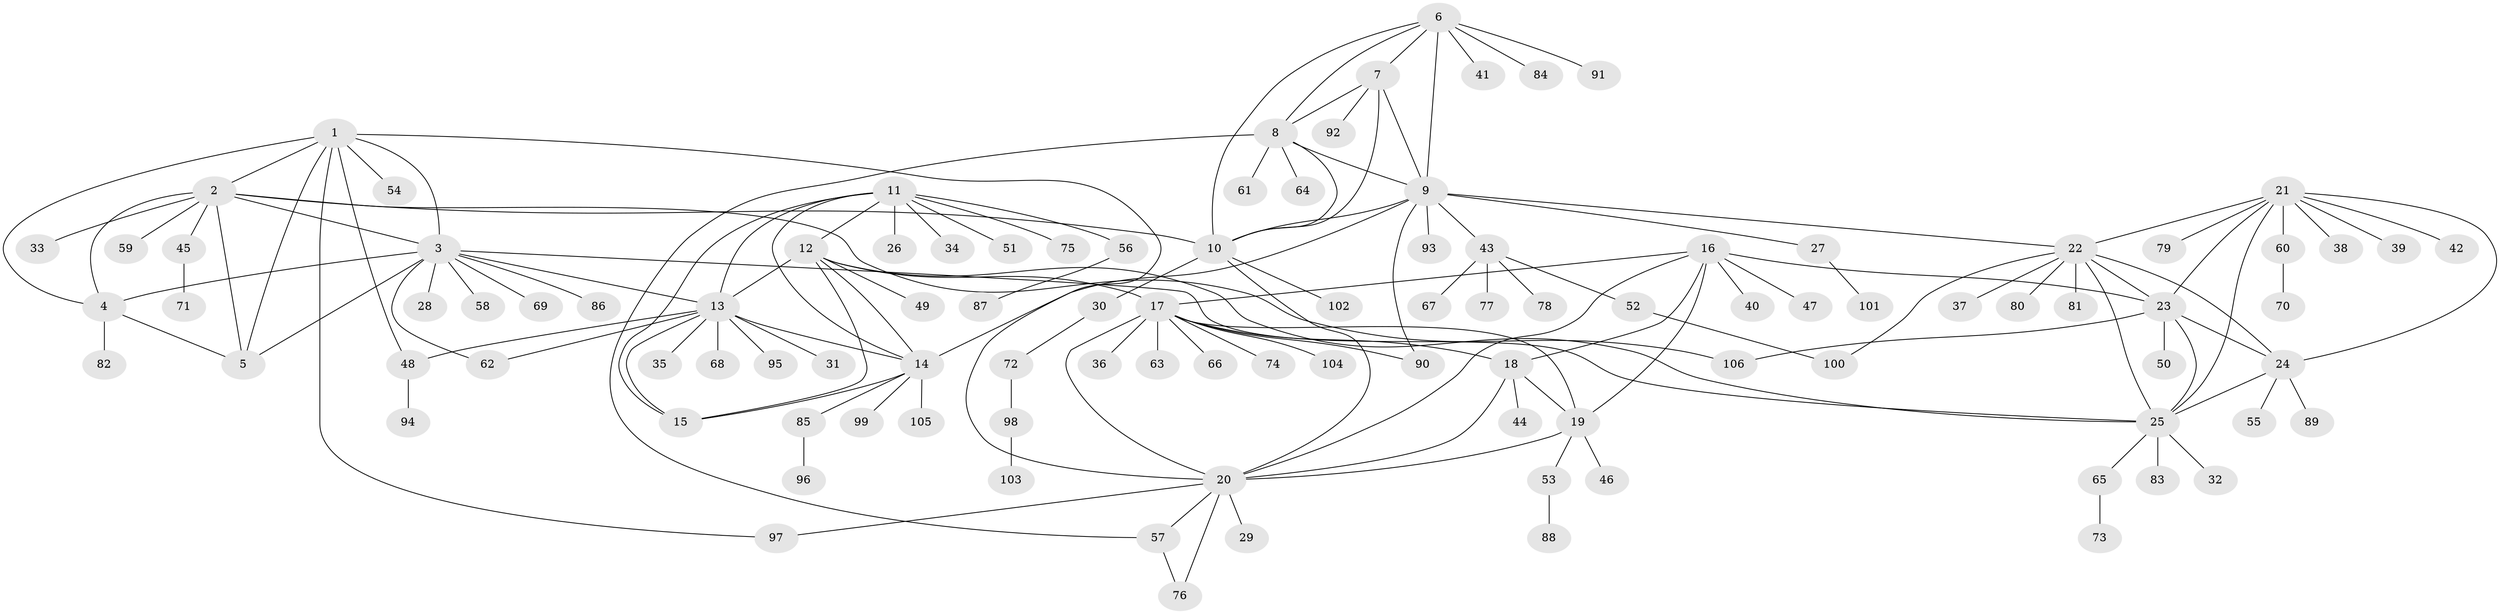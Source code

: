 // coarse degree distribution, {7: 0.03125, 1: 0.515625, 8: 0.078125, 4: 0.03125, 5: 0.078125, 6: 0.09375, 2: 0.125, 3: 0.015625, 9: 0.015625, 10: 0.015625}
// Generated by graph-tools (version 1.1) at 2025/37/03/04/25 23:37:45]
// undirected, 106 vertices, 149 edges
graph export_dot {
  node [color=gray90,style=filled];
  1;
  2;
  3;
  4;
  5;
  6;
  7;
  8;
  9;
  10;
  11;
  12;
  13;
  14;
  15;
  16;
  17;
  18;
  19;
  20;
  21;
  22;
  23;
  24;
  25;
  26;
  27;
  28;
  29;
  30;
  31;
  32;
  33;
  34;
  35;
  36;
  37;
  38;
  39;
  40;
  41;
  42;
  43;
  44;
  45;
  46;
  47;
  48;
  49;
  50;
  51;
  52;
  53;
  54;
  55;
  56;
  57;
  58;
  59;
  60;
  61;
  62;
  63;
  64;
  65;
  66;
  67;
  68;
  69;
  70;
  71;
  72;
  73;
  74;
  75;
  76;
  77;
  78;
  79;
  80;
  81;
  82;
  83;
  84;
  85;
  86;
  87;
  88;
  89;
  90;
  91;
  92;
  93;
  94;
  95;
  96;
  97;
  98;
  99;
  100;
  101;
  102;
  103;
  104;
  105;
  106;
  1 -- 2;
  1 -- 3;
  1 -- 4;
  1 -- 5;
  1 -- 20;
  1 -- 48;
  1 -- 54;
  1 -- 97;
  2 -- 3;
  2 -- 4;
  2 -- 5;
  2 -- 10;
  2 -- 33;
  2 -- 45;
  2 -- 59;
  2 -- 106;
  3 -- 4;
  3 -- 5;
  3 -- 13;
  3 -- 25;
  3 -- 28;
  3 -- 58;
  3 -- 62;
  3 -- 69;
  3 -- 86;
  4 -- 5;
  4 -- 82;
  6 -- 7;
  6 -- 8;
  6 -- 9;
  6 -- 10;
  6 -- 41;
  6 -- 84;
  6 -- 91;
  7 -- 8;
  7 -- 9;
  7 -- 10;
  7 -- 92;
  8 -- 9;
  8 -- 10;
  8 -- 57;
  8 -- 61;
  8 -- 64;
  9 -- 10;
  9 -- 14;
  9 -- 22;
  9 -- 27;
  9 -- 43;
  9 -- 90;
  9 -- 93;
  10 -- 20;
  10 -- 30;
  10 -- 102;
  11 -- 12;
  11 -- 13;
  11 -- 14;
  11 -- 15;
  11 -- 26;
  11 -- 34;
  11 -- 51;
  11 -- 56;
  11 -- 75;
  12 -- 13;
  12 -- 14;
  12 -- 15;
  12 -- 17;
  12 -- 25;
  12 -- 49;
  13 -- 14;
  13 -- 15;
  13 -- 31;
  13 -- 35;
  13 -- 48;
  13 -- 62;
  13 -- 68;
  13 -- 95;
  14 -- 15;
  14 -- 85;
  14 -- 99;
  14 -- 105;
  16 -- 17;
  16 -- 18;
  16 -- 19;
  16 -- 20;
  16 -- 23;
  16 -- 40;
  16 -- 47;
  17 -- 18;
  17 -- 19;
  17 -- 20;
  17 -- 36;
  17 -- 63;
  17 -- 66;
  17 -- 74;
  17 -- 90;
  17 -- 104;
  18 -- 19;
  18 -- 20;
  18 -- 44;
  19 -- 20;
  19 -- 46;
  19 -- 53;
  20 -- 29;
  20 -- 57;
  20 -- 76;
  20 -- 97;
  21 -- 22;
  21 -- 23;
  21 -- 24;
  21 -- 25;
  21 -- 38;
  21 -- 39;
  21 -- 42;
  21 -- 60;
  21 -- 79;
  22 -- 23;
  22 -- 24;
  22 -- 25;
  22 -- 37;
  22 -- 80;
  22 -- 81;
  22 -- 100;
  23 -- 24;
  23 -- 25;
  23 -- 50;
  23 -- 106;
  24 -- 25;
  24 -- 55;
  24 -- 89;
  25 -- 32;
  25 -- 65;
  25 -- 83;
  27 -- 101;
  30 -- 72;
  43 -- 52;
  43 -- 67;
  43 -- 77;
  43 -- 78;
  45 -- 71;
  48 -- 94;
  52 -- 100;
  53 -- 88;
  56 -- 87;
  57 -- 76;
  60 -- 70;
  65 -- 73;
  72 -- 98;
  85 -- 96;
  98 -- 103;
}
